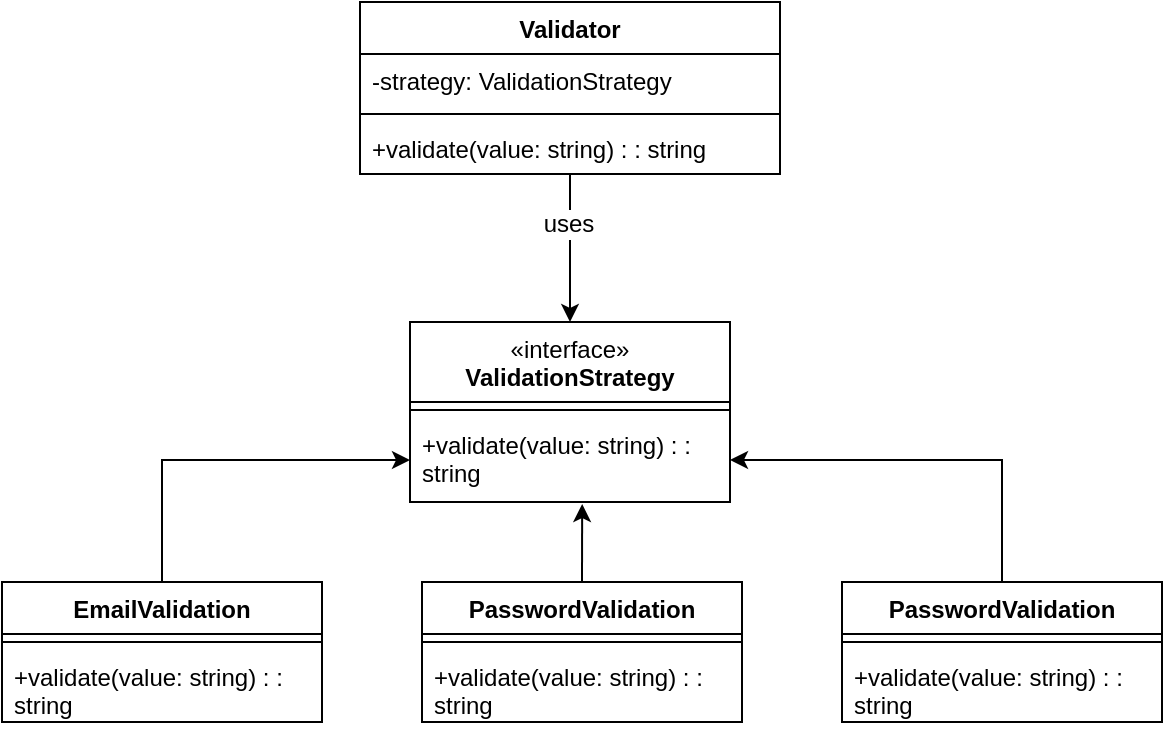 <mxfile version="24.6.3" type="device">
  <diagram name="Seite-1" id="1OSjVR3fXjShdqmHE8Zq">
    <mxGraphModel dx="1434" dy="746" grid="1" gridSize="10" guides="1" tooltips="1" connect="1" arrows="1" fold="1" page="1" pageScale="1" pageWidth="827" pageHeight="1169" math="0" shadow="0">
      <root>
        <mxCell id="0" />
        <mxCell id="1" parent="0" />
        <mxCell id="Xx7xaNT40YwReX-AHUOh-35" style="edgeStyle=orthogonalEdgeStyle;rounded=0;orthogonalLoop=1;jettySize=auto;html=1;entryX=0.5;entryY=0;entryDx=0;entryDy=0;fontFamily=Helvetica;fontSize=12;fontColor=default;resizable=1;" edge="1" parent="1" source="Xx7xaNT40YwReX-AHUOh-1" target="Xx7xaNT40YwReX-AHUOh-24">
          <mxGeometry relative="1" as="geometry" />
        </mxCell>
        <mxCell id="Xx7xaNT40YwReX-AHUOh-36" value="uses" style="edgeLabel;html=1;align=center;verticalAlign=middle;resizable=0;points=[];strokeColor=default;fontFamily=Helvetica;fontSize=12;fontColor=default;fillColor=default;" vertex="1" connectable="0" parent="Xx7xaNT40YwReX-AHUOh-35">
          <mxGeometry x="-0.324" y="-1" relative="1" as="geometry">
            <mxPoint as="offset" />
          </mxGeometry>
        </mxCell>
        <mxCell id="Xx7xaNT40YwReX-AHUOh-1" value="Validator" style="swimlane;fontStyle=1;align=center;verticalAlign=top;childLayout=stackLayout;horizontal=1;startSize=26;horizontalStack=0;resizeParent=1;resizeParentMax=0;resizeLast=0;collapsible=1;marginBottom=0;whiteSpace=wrap;html=1;" vertex="1" parent="1">
          <mxGeometry x="309" y="150" width="210" height="86" as="geometry" />
        </mxCell>
        <mxCell id="Xx7xaNT40YwReX-AHUOh-2" value="&lt;div&gt;-strategy: ValidationStrategy&lt;/div&gt;" style="text;strokeColor=none;fillColor=none;align=left;verticalAlign=top;spacingLeft=4;spacingRight=4;overflow=hidden;rotatable=0;points=[[0,0.5],[1,0.5]];portConstraint=eastwest;whiteSpace=wrap;html=1;" vertex="1" parent="Xx7xaNT40YwReX-AHUOh-1">
          <mxGeometry y="26" width="210" height="26" as="geometry" />
        </mxCell>
        <mxCell id="Xx7xaNT40YwReX-AHUOh-3" value="" style="line;strokeWidth=1;fillColor=none;align=left;verticalAlign=middle;spacingTop=-1;spacingLeft=3;spacingRight=3;rotatable=0;labelPosition=right;points=[];portConstraint=eastwest;strokeColor=inherit;" vertex="1" parent="Xx7xaNT40YwReX-AHUOh-1">
          <mxGeometry y="52" width="210" height="8" as="geometry" />
        </mxCell>
        <mxCell id="Xx7xaNT40YwReX-AHUOh-4" value="+validate(value: string) : : string" style="text;strokeColor=none;fillColor=none;align=left;verticalAlign=top;spacingLeft=4;spacingRight=4;overflow=hidden;rotatable=0;points=[[0,0.5],[1,0.5]];portConstraint=eastwest;whiteSpace=wrap;html=1;" vertex="1" parent="Xx7xaNT40YwReX-AHUOh-1">
          <mxGeometry y="60" width="210" height="26" as="geometry" />
        </mxCell>
        <mxCell id="Xx7xaNT40YwReX-AHUOh-30" style="edgeStyle=orthogonalEdgeStyle;rounded=0;orthogonalLoop=1;jettySize=auto;html=1;exitX=0.5;exitY=0;exitDx=0;exitDy=0;entryX=1;entryY=0.5;entryDx=0;entryDy=0;fontFamily=Helvetica;fontSize=12;fontColor=default;resizable=1;" edge="1" parent="1" source="Xx7xaNT40YwReX-AHUOh-5" target="Xx7xaNT40YwReX-AHUOh-27">
          <mxGeometry relative="1" as="geometry" />
        </mxCell>
        <mxCell id="Xx7xaNT40YwReX-AHUOh-5" value="PasswordValidation" style="swimlane;fontStyle=1;align=center;verticalAlign=top;childLayout=stackLayout;horizontal=1;startSize=26;horizontalStack=0;resizeParent=1;resizeParentMax=0;resizeLast=0;collapsible=1;marginBottom=0;whiteSpace=wrap;html=1;" vertex="1" parent="1">
          <mxGeometry x="550" y="440" width="160" height="70" as="geometry" />
        </mxCell>
        <mxCell id="Xx7xaNT40YwReX-AHUOh-7" value="" style="line;strokeWidth=1;fillColor=none;align=left;verticalAlign=middle;spacingTop=-1;spacingLeft=3;spacingRight=3;rotatable=0;labelPosition=right;points=[];portConstraint=eastwest;strokeColor=inherit;" vertex="1" parent="Xx7xaNT40YwReX-AHUOh-5">
          <mxGeometry y="26" width="160" height="8" as="geometry" />
        </mxCell>
        <mxCell id="Xx7xaNT40YwReX-AHUOh-8" value="&lt;div&gt;+validate(value: string) : : string&lt;/div&gt;&lt;div&gt;&lt;br&gt;&lt;/div&gt;" style="text;strokeColor=none;fillColor=none;align=left;verticalAlign=top;spacingLeft=4;spacingRight=4;overflow=hidden;rotatable=0;points=[[0,0.5],[1,0.5]];portConstraint=eastwest;whiteSpace=wrap;html=1;" vertex="1" parent="Xx7xaNT40YwReX-AHUOh-5">
          <mxGeometry y="34" width="160" height="36" as="geometry" />
        </mxCell>
        <mxCell id="Xx7xaNT40YwReX-AHUOh-9" value="PasswordValidation" style="swimlane;fontStyle=1;align=center;verticalAlign=top;childLayout=stackLayout;horizontal=1;startSize=26;horizontalStack=0;resizeParent=1;resizeParentMax=0;resizeLast=0;collapsible=1;marginBottom=0;whiteSpace=wrap;html=1;swimlaneLine=1;" vertex="1" parent="1">
          <mxGeometry x="340" y="440" width="160" height="70" as="geometry">
            <mxRectangle x="340" y="440" width="100" height="30" as="alternateBounds" />
          </mxGeometry>
        </mxCell>
        <mxCell id="Xx7xaNT40YwReX-AHUOh-11" value="" style="line;strokeWidth=1;fillColor=none;align=left;verticalAlign=middle;spacingTop=-1;spacingLeft=3;spacingRight=3;rotatable=0;labelPosition=right;points=[];portConstraint=eastwest;strokeColor=inherit;" vertex="1" parent="Xx7xaNT40YwReX-AHUOh-9">
          <mxGeometry y="26" width="160" height="8" as="geometry" />
        </mxCell>
        <mxCell id="Xx7xaNT40YwReX-AHUOh-12" value="&lt;div&gt;+validate(value: string) : : string&lt;/div&gt;&lt;div&gt;&lt;br&gt;&lt;/div&gt;" style="text;strokeColor=none;fillColor=none;align=left;verticalAlign=top;spacingLeft=4;spacingRight=4;overflow=hidden;rotatable=0;points=[[0,0.5],[1,0.5]];portConstraint=eastwest;whiteSpace=wrap;html=1;" vertex="1" parent="Xx7xaNT40YwReX-AHUOh-9">
          <mxGeometry y="34" width="160" height="36" as="geometry" />
        </mxCell>
        <mxCell id="Xx7xaNT40YwReX-AHUOh-29" style="edgeStyle=orthogonalEdgeStyle;rounded=0;orthogonalLoop=1;jettySize=auto;html=1;exitX=0.5;exitY=0;exitDx=0;exitDy=0;entryX=0;entryY=0.5;entryDx=0;entryDy=0;fontFamily=Helvetica;fontSize=12;fontColor=default;resizable=1;" edge="1" parent="1" source="Xx7xaNT40YwReX-AHUOh-13" target="Xx7xaNT40YwReX-AHUOh-27">
          <mxGeometry relative="1" as="geometry" />
        </mxCell>
        <mxCell id="Xx7xaNT40YwReX-AHUOh-13" value="EmailValidation" style="swimlane;fontStyle=1;align=center;verticalAlign=top;childLayout=stackLayout;horizontal=1;startSize=26;horizontalStack=0;resizeParent=1;resizeParentMax=0;resizeLast=0;collapsible=1;marginBottom=0;whiteSpace=wrap;html=1;" vertex="1" parent="1">
          <mxGeometry x="130" y="440" width="160" height="70" as="geometry" />
        </mxCell>
        <mxCell id="Xx7xaNT40YwReX-AHUOh-15" value="" style="line;strokeWidth=1;fillColor=none;align=left;verticalAlign=middle;spacingTop=-1;spacingLeft=3;spacingRight=3;rotatable=0;labelPosition=right;points=[];portConstraint=eastwest;strokeColor=inherit;" vertex="1" parent="Xx7xaNT40YwReX-AHUOh-13">
          <mxGeometry y="26" width="160" height="8" as="geometry" />
        </mxCell>
        <mxCell id="Xx7xaNT40YwReX-AHUOh-16" value="&lt;div&gt;+validate(value: string) : : string&lt;/div&gt;&lt;div&gt;&lt;br&gt;&lt;/div&gt;" style="text;strokeColor=none;fillColor=none;align=left;verticalAlign=top;spacingLeft=4;spacingRight=4;overflow=hidden;rotatable=0;points=[[0,0.5],[1,0.5]];portConstraint=eastwest;whiteSpace=wrap;html=1;" vertex="1" parent="Xx7xaNT40YwReX-AHUOh-13">
          <mxGeometry y="34" width="160" height="36" as="geometry" />
        </mxCell>
        <mxCell id="Xx7xaNT40YwReX-AHUOh-24" value="&lt;span style=&quot;font-weight: 400;&quot;&gt;«interface»&lt;/span&gt;&lt;br style=&quot;font-weight: 400;&quot;&gt;ValidationStrategy&lt;br&gt;&lt;div&gt;&lt;/div&gt;" style="swimlane;fontStyle=1;align=center;verticalAlign=top;childLayout=stackLayout;horizontal=1;startSize=40;horizontalStack=0;resizeParent=1;resizeParentMax=0;resizeLast=0;collapsible=1;marginBottom=0;whiteSpace=wrap;html=1;strokeColor=default;fontFamily=Helvetica;fontSize=12;fontColor=default;resizable=1;fillColor=default;" vertex="1" parent="1">
          <mxGeometry x="334" y="310" width="160" height="90" as="geometry" />
        </mxCell>
        <mxCell id="Xx7xaNT40YwReX-AHUOh-26" value="" style="line;strokeWidth=1;fillColor=none;align=left;verticalAlign=middle;spacingTop=-1;spacingLeft=3;spacingRight=3;rotatable=0;labelPosition=right;points=[];portConstraint=eastwest;strokeColor=inherit;fontFamily=Helvetica;fontSize=12;fontColor=default;resizable=1;" vertex="1" parent="Xx7xaNT40YwReX-AHUOh-24">
          <mxGeometry y="40" width="160" height="8" as="geometry" />
        </mxCell>
        <mxCell id="Xx7xaNT40YwReX-AHUOh-27" value="&lt;div&gt;+validate(value: string) : : string&lt;/div&gt;&lt;div&gt;&lt;br&gt;&lt;/div&gt;" style="text;strokeColor=none;fillColor=none;align=left;verticalAlign=top;spacingLeft=4;spacingRight=4;overflow=hidden;rotatable=0;points=[[0,0.5],[1,0.5]];portConstraint=eastwest;whiteSpace=wrap;html=1;fontFamily=Helvetica;fontSize=12;fontColor=default;resizable=1;" vertex="1" parent="Xx7xaNT40YwReX-AHUOh-24">
          <mxGeometry y="48" width="160" height="42" as="geometry" />
        </mxCell>
        <mxCell id="Xx7xaNT40YwReX-AHUOh-31" style="edgeStyle=orthogonalEdgeStyle;rounded=0;orthogonalLoop=1;jettySize=auto;html=1;exitX=0.5;exitY=0;exitDx=0;exitDy=0;entryX=0.538;entryY=1.024;entryDx=0;entryDy=0;entryPerimeter=0;fontFamily=Helvetica;fontSize=12;fontColor=default;resizable=1;" edge="1" parent="1" source="Xx7xaNT40YwReX-AHUOh-9" target="Xx7xaNT40YwReX-AHUOh-27">
          <mxGeometry relative="1" as="geometry" />
        </mxCell>
      </root>
    </mxGraphModel>
  </diagram>
</mxfile>
